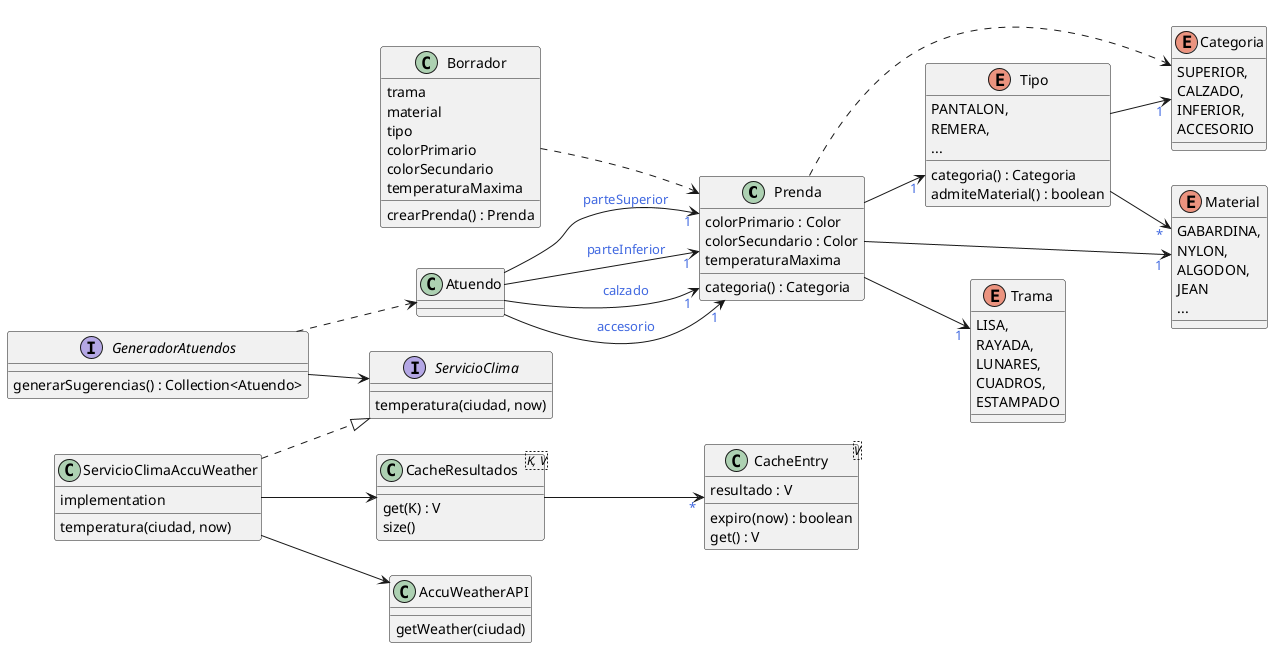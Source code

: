 @startuml
left to right direction
skinparam backgroundColor transparent
skinparam arrowFontColor royalblue

together {
    class Prenda {
        colorPrimario : Color
        colorSecundario : Color
        temperaturaMaxima
        categoria() : Categoria
    }

    enum Trama {
        LISA,
        RAYADA,
        LUNARES,
        CUADROS,
        ESTAMPADO
    }

    enum Material {
        GABARDINA,
        NYLON,
        ALGODON,
        JEAN
        ...
    }

    enum Tipo {
        PANTALON,
        REMERA,
        ...

        categoria() : Categoria
        admiteMaterial() : boolean
    }

    enum Categoria {
        SUPERIOR,
        CALZADO,
        INFERIOR,
        ACCESORIO
    }

    Prenda --> "1" Material
    Prenda --> "1" Trama
    Prenda --> "1" Tipo

    Prenda ..> Categoria

    Tipo --> "1" Categoria
    Tipo --> "*" Material
}

class Borrador {
    trama
    material
    tipo
    colorPrimario
    colorSecundario
    temperaturaMaxima

    crearPrenda() : Prenda
}

interface GeneradorAtuendos {
    generarSugerencias() : Collection<Atuendo>
}

class Atuendo {
}

interface ServicioClima {
    temperatura(ciudad, now)
}

class ServicioClimaAccuWeather {
    implementation
    temperatura(ciudad, now)
}

class "CacheResultados<K, V>" as CacheResultados_K_V {
    get(K) : V
    size()
}

class "CacheEntry<V>" as CacheEntry_V {
    resultado : V
    expiro(now) : boolean
    get() : V
}

class AccuWeatherAPI {
    getWeather(ciudad)
}

Borrador ..> Prenda

Atuendo --> "1" Prenda : parteSuperior
Atuendo --> "1" Prenda : parteInferior
Atuendo --> "1" Prenda : calzado
Atuendo --> "1" Prenda : accesorio

GeneradorAtuendos --> ServicioClima
GeneradorAtuendos ..> Atuendo

ServicioClimaAccuWeather ..|> ServicioClima
ServicioClimaAccuWeather --> CacheResultados_K_V
ServicioClimaAccuWeather --> AccuWeatherAPI

CacheResultados_K_V --> "*" CacheEntry_V

@enduml
